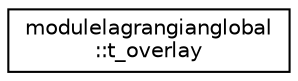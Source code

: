 digraph "Graphical Class Hierarchy"
{
 // LATEX_PDF_SIZE
  edge [fontname="Helvetica",fontsize="10",labelfontname="Helvetica",labelfontsize="10"];
  node [fontname="Helvetica",fontsize="10",shape=record];
  rankdir="LR";
  Node0 [label="modulelagrangianglobal\l::t_overlay",height=0.2,width=0.4,color="black", fillcolor="white", style="filled",URL="$structmodulelagrangianglobal_1_1t__overlay.html",tooltip=" "];
}
